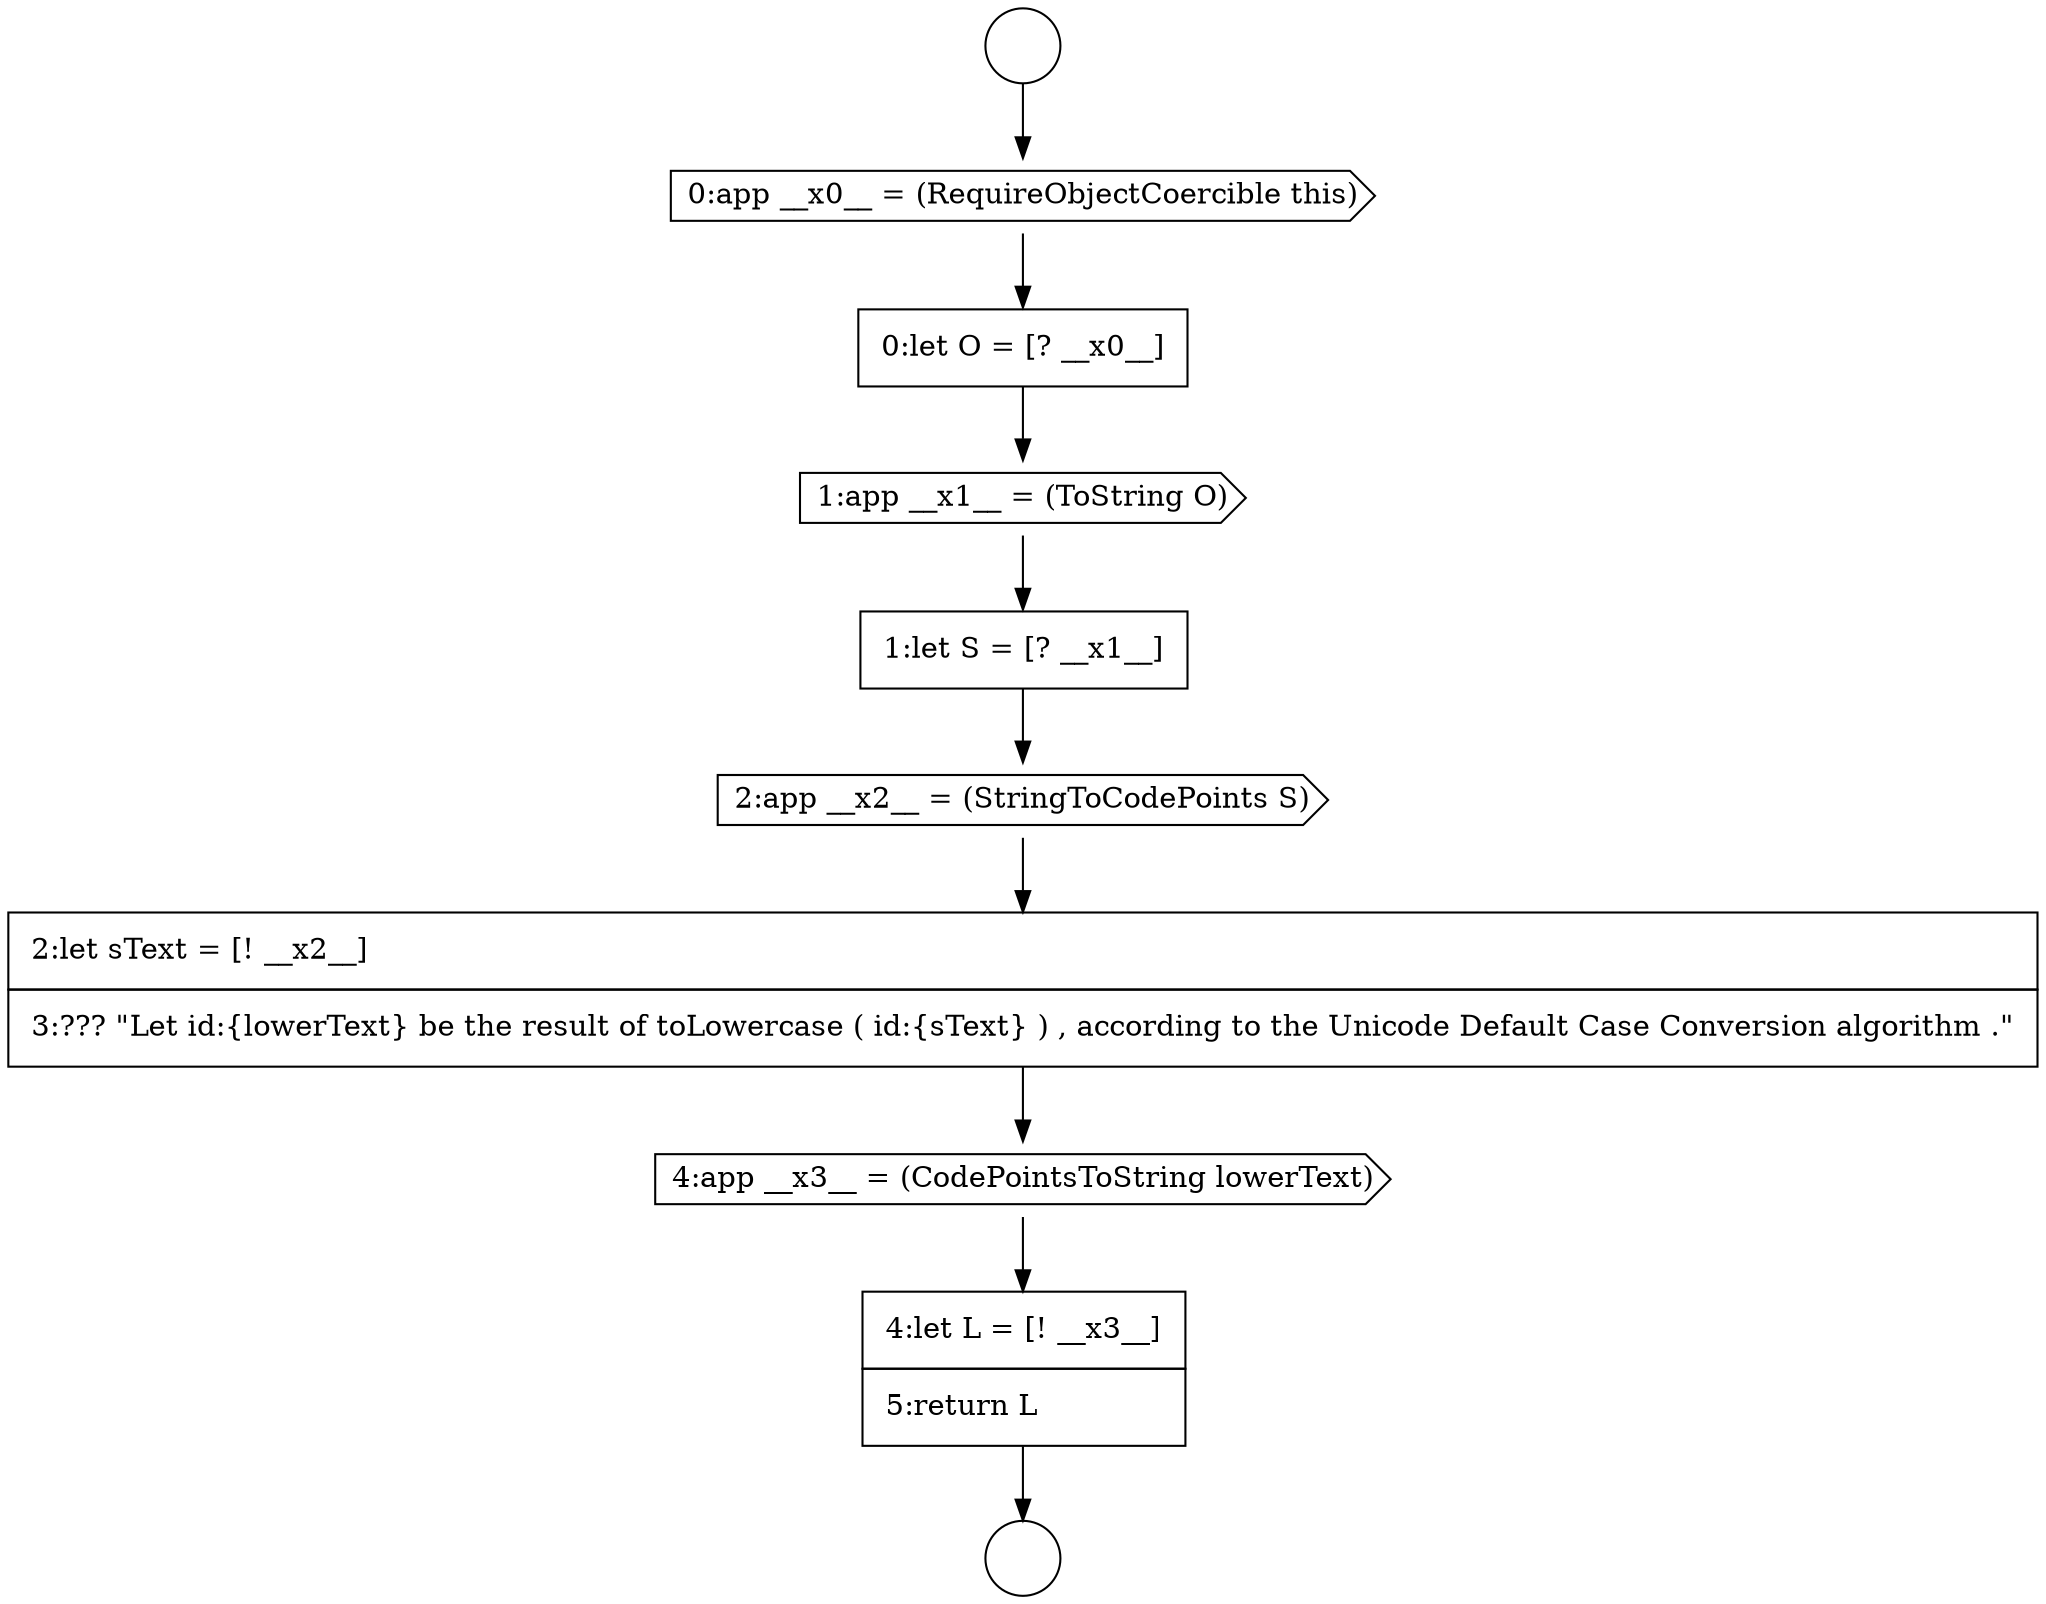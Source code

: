 digraph {
  node14501 [shape=cds, label=<<font color="black">4:app __x3__ = (CodePointsToString lowerText)</font>> color="black" fillcolor="white" style=filled]
  node14494 [shape=circle label=" " color="black" fillcolor="white" style=filled]
  node14497 [shape=cds, label=<<font color="black">1:app __x1__ = (ToString O)</font>> color="black" fillcolor="white" style=filled]
  node14502 [shape=none, margin=0, label=<<font color="black">
    <table border="0" cellborder="1" cellspacing="0" cellpadding="10">
      <tr><td align="left">4:let L = [! __x3__]</td></tr>
      <tr><td align="left">5:return L</td></tr>
    </table>
  </font>> color="black" fillcolor="white" style=filled]
  node14493 [shape=circle label=" " color="black" fillcolor="white" style=filled]
  node14498 [shape=none, margin=0, label=<<font color="black">
    <table border="0" cellborder="1" cellspacing="0" cellpadding="10">
      <tr><td align="left">1:let S = [? __x1__]</td></tr>
    </table>
  </font>> color="black" fillcolor="white" style=filled]
  node14496 [shape=none, margin=0, label=<<font color="black">
    <table border="0" cellborder="1" cellspacing="0" cellpadding="10">
      <tr><td align="left">0:let O = [? __x0__]</td></tr>
    </table>
  </font>> color="black" fillcolor="white" style=filled]
  node14499 [shape=cds, label=<<font color="black">2:app __x2__ = (StringToCodePoints S)</font>> color="black" fillcolor="white" style=filled]
  node14495 [shape=cds, label=<<font color="black">0:app __x0__ = (RequireObjectCoercible this)</font>> color="black" fillcolor="white" style=filled]
  node14500 [shape=none, margin=0, label=<<font color="black">
    <table border="0" cellborder="1" cellspacing="0" cellpadding="10">
      <tr><td align="left">2:let sText = [! __x2__]</td></tr>
      <tr><td align="left">3:??? &quot;Let id:{lowerText} be the result of toLowercase ( id:{sText} ) , according to the Unicode Default Case Conversion algorithm .&quot;</td></tr>
    </table>
  </font>> color="black" fillcolor="white" style=filled]
  node14499 -> node14500 [ color="black"]
  node14495 -> node14496 [ color="black"]
  node14497 -> node14498 [ color="black"]
  node14496 -> node14497 [ color="black"]
  node14498 -> node14499 [ color="black"]
  node14502 -> node14494 [ color="black"]
  node14500 -> node14501 [ color="black"]
  node14501 -> node14502 [ color="black"]
  node14493 -> node14495 [ color="black"]
}
